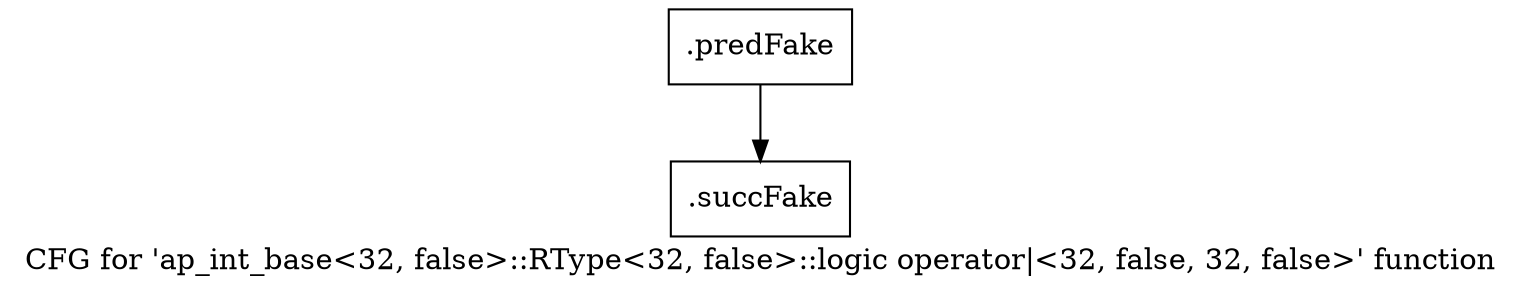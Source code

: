 digraph "CFG for 'ap_int_base\<32, false\>::RType\<32, false\>::logic operator\|\<32, false, 32, false\>' function" {
	label="CFG for 'ap_int_base\<32, false\>::RType\<32, false\>::logic operator\|\<32, false, 32, false\>' function";

	Node0x5cd3f90 [shape=record,filename="",linenumber="",label="{.predFake}"];
	Node0x5cd3f90 -> Node0x6153d00[ callList="" memoryops="" filename="/mnt/xilinx/Vitis_HLS/2021.2/include/ap_int_base.h" execusionnum="2031"];
	Node0x6153d00 [shape=record,filename="/mnt/xilinx/Vitis_HLS/2021.2/include/ap_int_base.h",linenumber="1543",label="{.succFake}"];
}

